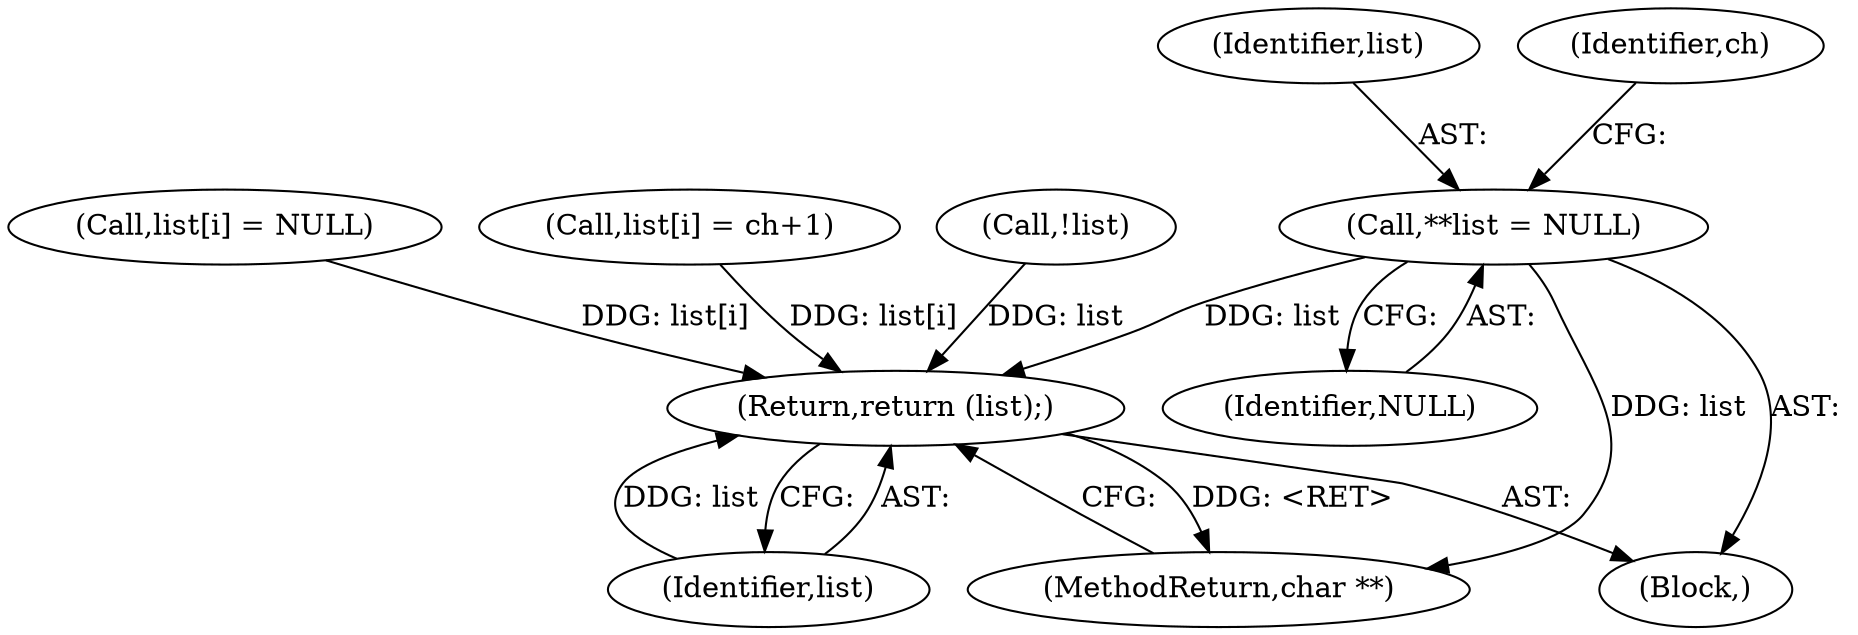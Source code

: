 digraph "0_libx11_dbf72805fd9d7b1846fe9a11b46f3994bfc27fea_0@pointer" {
"1000112" [label="(Call,**list = NULL)"];
"1000286" [label="(Return,return (list);)"];
"1000274" [label="(Call,list[i] = NULL)"];
"1000114" [label="(Identifier,NULL)"];
"1000288" [label="(MethodReturn,char **)"];
"1000286" [label="(Return,return (list);)"];
"1000287" [label="(Identifier,list)"];
"1000113" [label="(Identifier,list)"];
"1000117" [label="(Identifier,ch)"];
"1000109" [label="(Block,)"];
"1000112" [label="(Call,**list = NULL)"];
"1000251" [label="(Call,list[i] = ch+1)"];
"1000198" [label="(Call,!list)"];
"1000112" -> "1000109"  [label="AST: "];
"1000112" -> "1000114"  [label="CFG: "];
"1000113" -> "1000112"  [label="AST: "];
"1000114" -> "1000112"  [label="AST: "];
"1000117" -> "1000112"  [label="CFG: "];
"1000112" -> "1000288"  [label="DDG: list"];
"1000112" -> "1000286"  [label="DDG: list"];
"1000286" -> "1000109"  [label="AST: "];
"1000286" -> "1000287"  [label="CFG: "];
"1000287" -> "1000286"  [label="AST: "];
"1000288" -> "1000286"  [label="CFG: "];
"1000286" -> "1000288"  [label="DDG: <RET>"];
"1000287" -> "1000286"  [label="DDG: list"];
"1000274" -> "1000286"  [label="DDG: list[i]"];
"1000251" -> "1000286"  [label="DDG: list[i]"];
"1000198" -> "1000286"  [label="DDG: list"];
}

